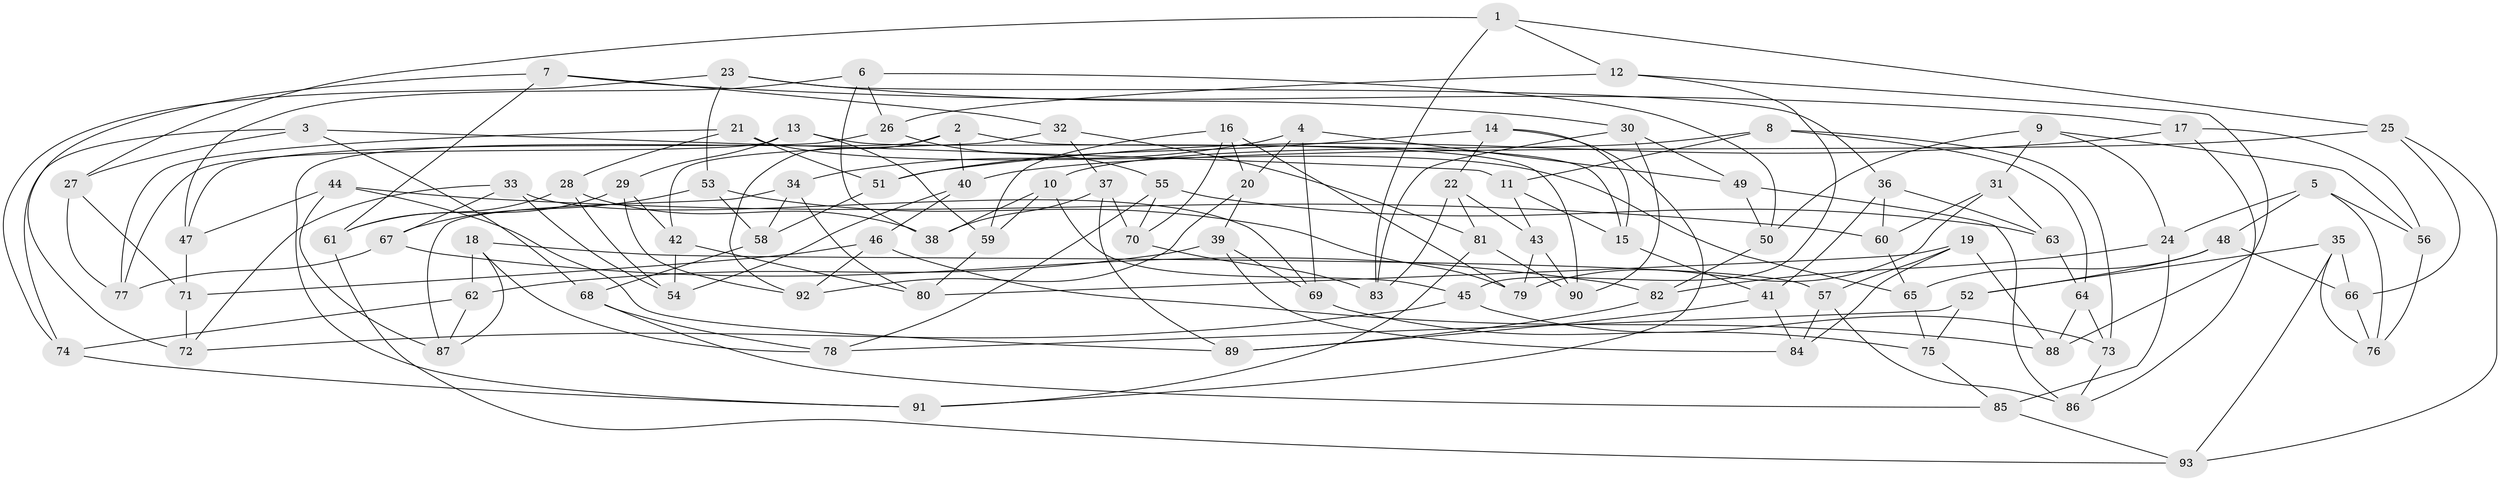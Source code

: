 // coarse degree distribution, {10: 0.05405405405405406, 5: 0.10810810810810811, 9: 0.08108108108108109, 13: 0.02702702702702703, 3: 0.08108108108108109, 11: 0.02702702702702703, 8: 0.10810810810810811, 6: 0.16216216216216217, 7: 0.05405405405405406, 4: 0.2972972972972973}
// Generated by graph-tools (version 1.1) at 2025/20/03/04/25 18:20:41]
// undirected, 93 vertices, 186 edges
graph export_dot {
graph [start="1"]
  node [color=gray90,style=filled];
  1;
  2;
  3;
  4;
  5;
  6;
  7;
  8;
  9;
  10;
  11;
  12;
  13;
  14;
  15;
  16;
  17;
  18;
  19;
  20;
  21;
  22;
  23;
  24;
  25;
  26;
  27;
  28;
  29;
  30;
  31;
  32;
  33;
  34;
  35;
  36;
  37;
  38;
  39;
  40;
  41;
  42;
  43;
  44;
  45;
  46;
  47;
  48;
  49;
  50;
  51;
  52;
  53;
  54;
  55;
  56;
  57;
  58;
  59;
  60;
  61;
  62;
  63;
  64;
  65;
  66;
  67;
  68;
  69;
  70;
  71;
  72;
  73;
  74;
  75;
  76;
  77;
  78;
  79;
  80;
  81;
  82;
  83;
  84;
  85;
  86;
  87;
  88;
  89;
  90;
  91;
  92;
  93;
  1 -- 25;
  1 -- 12;
  1 -- 27;
  1 -- 83;
  2 -- 92;
  2 -- 40;
  2 -- 91;
  2 -- 15;
  3 -- 68;
  3 -- 11;
  3 -- 27;
  3 -- 74;
  4 -- 20;
  4 -- 69;
  4 -- 49;
  4 -- 34;
  5 -- 56;
  5 -- 24;
  5 -- 76;
  5 -- 48;
  6 -- 50;
  6 -- 38;
  6 -- 47;
  6 -- 26;
  7 -- 72;
  7 -- 17;
  7 -- 61;
  7 -- 32;
  8 -- 11;
  8 -- 64;
  8 -- 73;
  8 -- 10;
  9 -- 50;
  9 -- 31;
  9 -- 56;
  9 -- 24;
  10 -- 45;
  10 -- 38;
  10 -- 59;
  11 -- 43;
  11 -- 15;
  12 -- 26;
  12 -- 88;
  12 -- 45;
  13 -- 77;
  13 -- 29;
  13 -- 59;
  13 -- 90;
  14 -- 22;
  14 -- 91;
  14 -- 15;
  14 -- 51;
  15 -- 41;
  16 -- 79;
  16 -- 20;
  16 -- 70;
  16 -- 59;
  17 -- 51;
  17 -- 56;
  17 -- 86;
  18 -- 87;
  18 -- 62;
  18 -- 78;
  18 -- 57;
  19 -- 80;
  19 -- 84;
  19 -- 57;
  19 -- 88;
  20 -- 39;
  20 -- 92;
  21 -- 28;
  21 -- 65;
  21 -- 77;
  21 -- 51;
  22 -- 81;
  22 -- 83;
  22 -- 43;
  23 -- 36;
  23 -- 30;
  23 -- 74;
  23 -- 53;
  24 -- 85;
  24 -- 82;
  25 -- 93;
  25 -- 40;
  25 -- 66;
  26 -- 55;
  26 -- 47;
  27 -- 77;
  27 -- 71;
  28 -- 38;
  28 -- 61;
  28 -- 54;
  29 -- 42;
  29 -- 61;
  29 -- 92;
  30 -- 49;
  30 -- 83;
  30 -- 90;
  31 -- 63;
  31 -- 60;
  31 -- 79;
  32 -- 81;
  32 -- 42;
  32 -- 37;
  33 -- 69;
  33 -- 67;
  33 -- 54;
  33 -- 72;
  34 -- 80;
  34 -- 87;
  34 -- 58;
  35 -- 93;
  35 -- 52;
  35 -- 66;
  35 -- 76;
  36 -- 63;
  36 -- 60;
  36 -- 41;
  37 -- 70;
  37 -- 38;
  37 -- 89;
  39 -- 62;
  39 -- 69;
  39 -- 84;
  40 -- 46;
  40 -- 54;
  41 -- 89;
  41 -- 84;
  42 -- 80;
  42 -- 54;
  43 -- 79;
  43 -- 90;
  44 -- 60;
  44 -- 87;
  44 -- 89;
  44 -- 47;
  45 -- 73;
  45 -- 72;
  46 -- 92;
  46 -- 71;
  46 -- 88;
  47 -- 71;
  48 -- 65;
  48 -- 66;
  48 -- 52;
  49 -- 86;
  49 -- 50;
  50 -- 82;
  51 -- 58;
  52 -- 75;
  52 -- 78;
  53 -- 58;
  53 -- 67;
  53 -- 79;
  55 -- 78;
  55 -- 70;
  55 -- 63;
  56 -- 76;
  57 -- 84;
  57 -- 86;
  58 -- 68;
  59 -- 80;
  60 -- 65;
  61 -- 93;
  62 -- 87;
  62 -- 74;
  63 -- 64;
  64 -- 73;
  64 -- 88;
  65 -- 75;
  66 -- 76;
  67 -- 82;
  67 -- 77;
  68 -- 85;
  68 -- 78;
  69 -- 75;
  70 -- 83;
  71 -- 72;
  73 -- 86;
  74 -- 91;
  75 -- 85;
  81 -- 91;
  81 -- 90;
  82 -- 89;
  85 -- 93;
}

